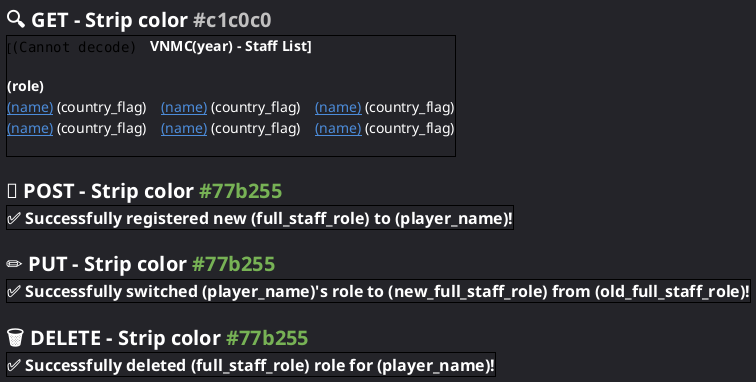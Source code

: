 @startsalt staff
	<style>
		saltDiagram {
			BackgroundColor #242429
		}
	</style>
	{
		= <color:#ffffff>🔍 GET - Strip color <color:#c1c0c0><size:16>#c1c0c0
		{+
			<back:#242429>[<img:../logo.png>    <b><color:#ffffff><size:14>VNMC(year) - Staff List]
			.
			<color:#ffffff><size:14>**(role)**
			<color:#ffffff><size:14><color:#4c8cda>__(name)__ <color:#ffffff>(country_flag)    <color:#4c8cda>__(name)__ <color:#ffffff>(country_flag)    <color:#4c8cda>__(name)__ <color:#ffffff>(country_flag)
			<color:#ffffff><size:14><color:#4c8cda>__(name)__ <color:#ffffff>(country_flag)    <color:#4c8cda>__(name)__ <color:#ffffff>(country_flag)    <color:#4c8cda>__(name)__ <color:#ffffff>(country_flag)
			/' rest of roles and members '/ .
		}
		.
		= <color:#ffffff>📄 POST - Strip color <color:#77b255><size:16>#77b255
		{+
			<b><color:#ffffff><size:16>✅ Successfully registered new (full_staff_role) to (player_name)!
		}
		.
		= <color:#ffffff>✏️ PUT - Strip color <color:#77b255><size:16>#77b255
		{+
			<b><color:#ffffff><size:16>✅ Successfully switched (player_name)'s role to (new_full_staff_role) from (old_full_staff_role)!
		}
		.
		= <color:#ffffff>🗑️ DELETE - Strip color <color:#77b255><size:16>#77b255
		{+
			<b><color:#ffffff><size:16>✅ Successfully deleted (full_staff_role) role for (player_name)!
		}
	}
@endsalt